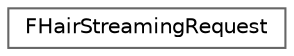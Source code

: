 digraph "Graphical Class Hierarchy"
{
 // INTERACTIVE_SVG=YES
 // LATEX_PDF_SIZE
  bgcolor="transparent";
  edge [fontname=Helvetica,fontsize=10,labelfontname=Helvetica,labelfontsize=10];
  node [fontname=Helvetica,fontsize=10,shape=box,height=0.2,width=0.4];
  rankdir="LR";
  Node0 [id="Node000000",label="FHairStreamingRequest",height=0.2,width=0.4,color="grey40", fillcolor="white", style="filled",URL="$d8/de8/structFHairStreamingRequest.html",tooltip=" "];
}
